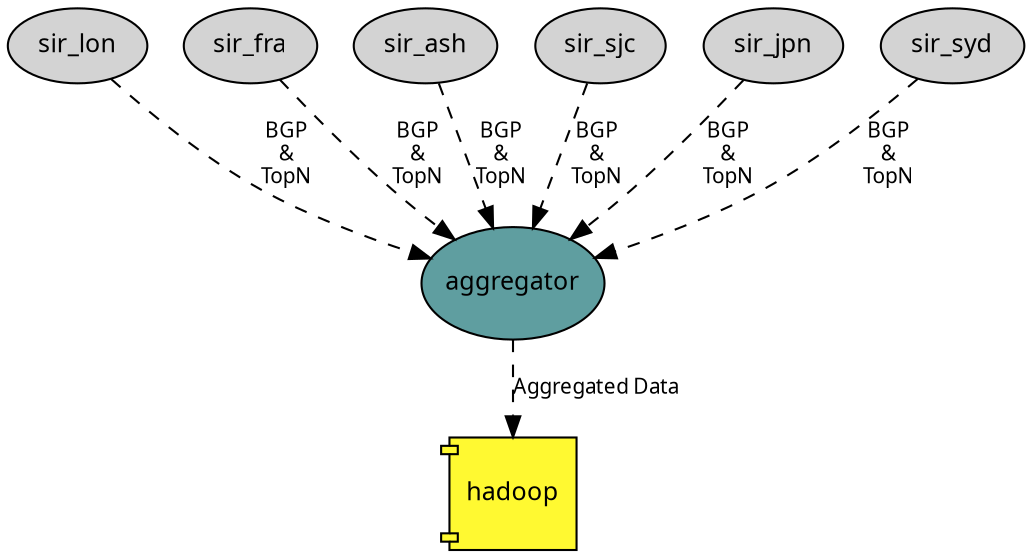 digraph SIR {
    graph [truecolor=True, bgcolor="#ffffff5f"]
    node [shape="ellipse", style="rounded,filled", fontname="Source Code Pro", fontsize=12]
    edge [fontname="Source Code Pro", fontsize=10, style=dashed]

    aggregator[fillcolor="#5F9EA0", height=0.75, width=0.75];
    hadoop[shape="component", fillcolor="#FFF931", height=0.75, width=0.75];

    sir_lon -> aggregator[label="BGP\n&\nTopN"];
    sir_fra -> aggregator[label="BGP\n&\nTopN"];
    sir_ash -> aggregator[label="BGP\n&\nTopN"];
    sir_sjc -> aggregator[label="BGP\n&\nTopN"];
    sir_jpn -> aggregator[label="BGP\n&\nTopN"];
    sir_syd -> aggregator[label="BGP\n&\nTopN"];

    aggregator -> hadoop[label="Aggregated Data"];
}
